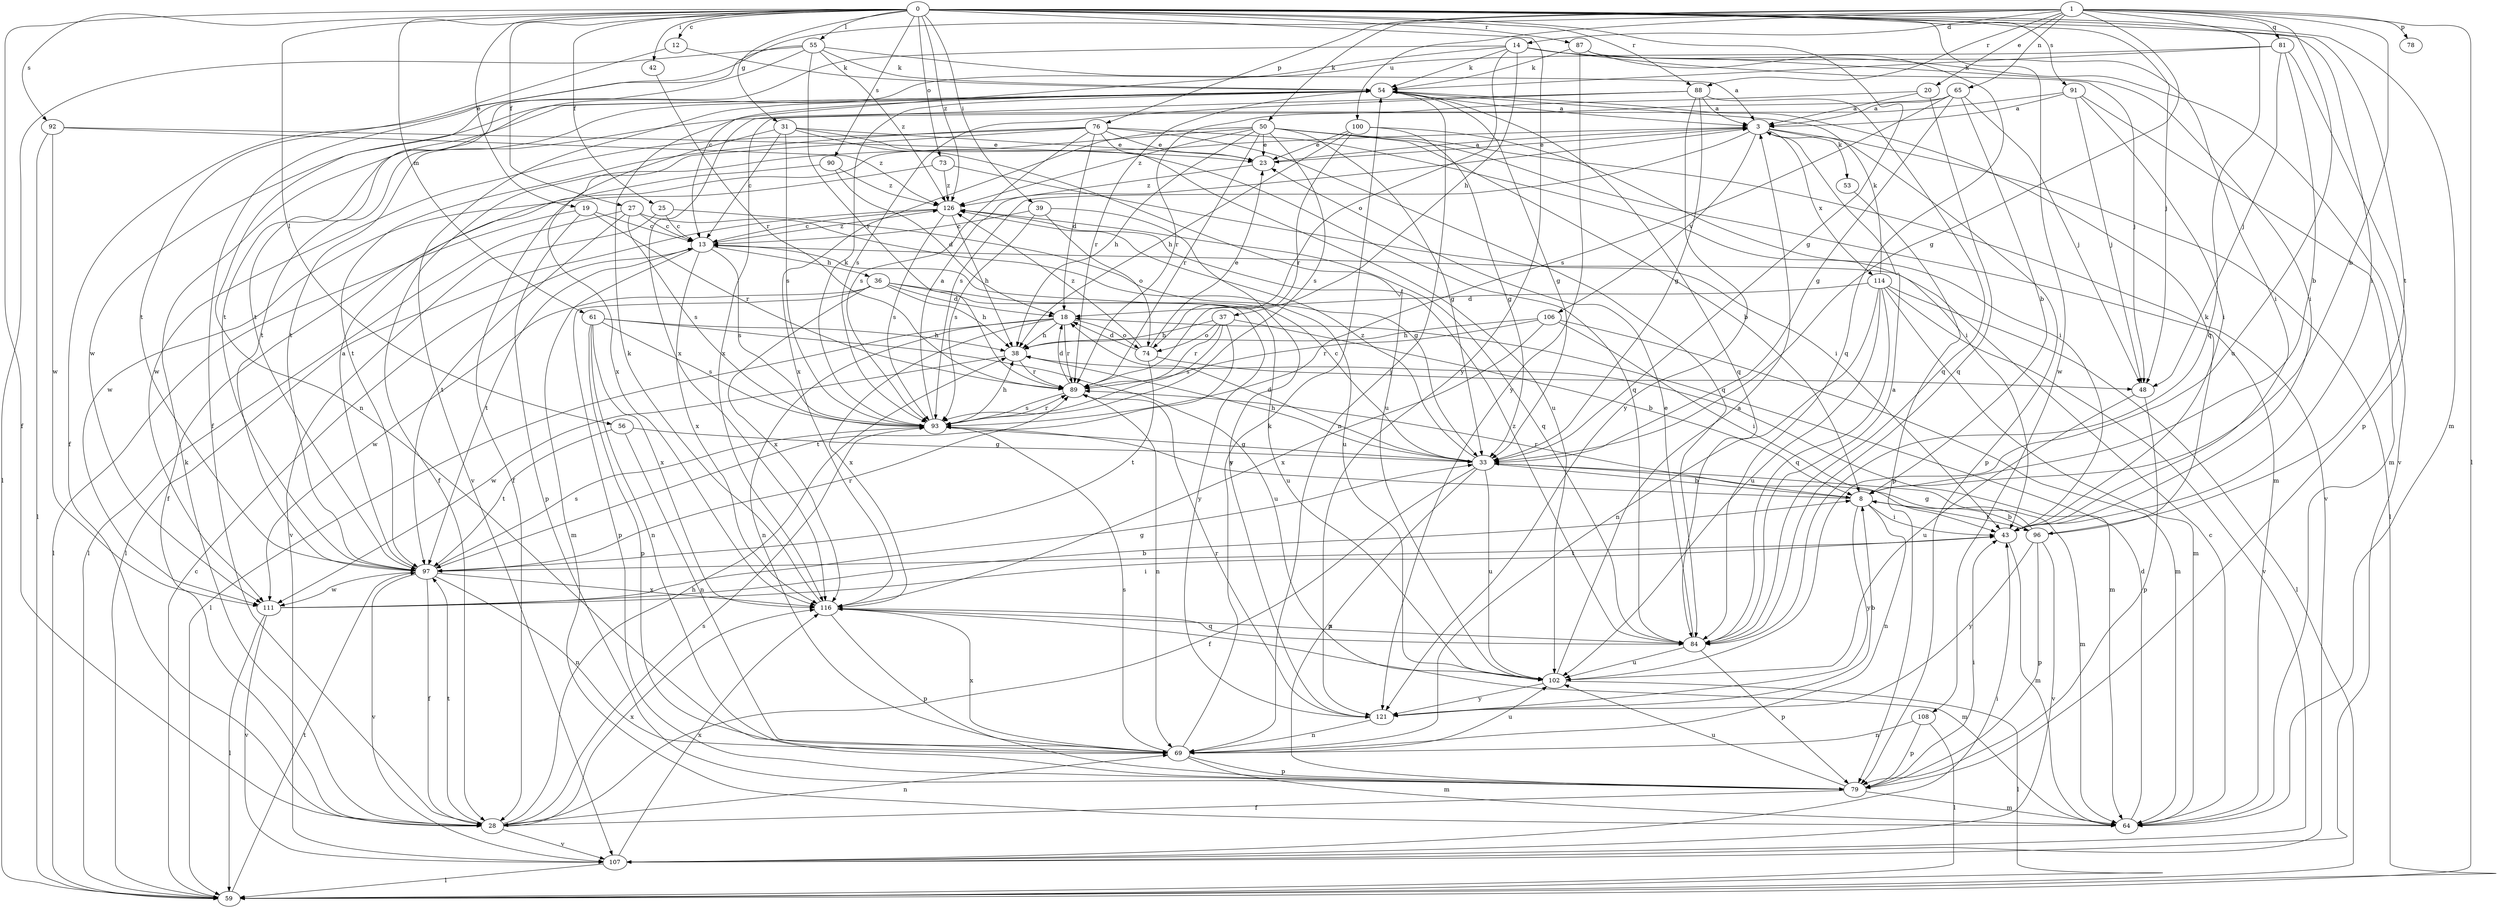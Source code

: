 strict digraph  {
0;
1;
3;
8;
12;
13;
14;
18;
19;
20;
23;
25;
27;
28;
31;
33;
36;
37;
38;
39;
42;
43;
48;
50;
53;
54;
55;
56;
59;
61;
64;
65;
69;
73;
74;
76;
78;
79;
81;
84;
87;
88;
89;
90;
91;
92;
93;
96;
97;
100;
102;
106;
107;
108;
111;
114;
116;
121;
126;
0 -> 12  [label=c];
0 -> 19  [label=e];
0 -> 25  [label=f];
0 -> 27  [label=f];
0 -> 28  [label=f];
0 -> 31  [label=g];
0 -> 33  [label=g];
0 -> 39  [label=i];
0 -> 42  [label=i];
0 -> 43  [label=i];
0 -> 48  [label=j];
0 -> 55  [label=l];
0 -> 56  [label=l];
0 -> 61  [label=m];
0 -> 64  [label=m];
0 -> 73  [label=o];
0 -> 87  [label=r];
0 -> 88  [label=r];
0 -> 90  [label=s];
0 -> 91  [label=s];
0 -> 92  [label=s];
0 -> 96  [label=t];
0 -> 108  [label=w];
0 -> 121  [label=y];
0 -> 126  [label=z];
1 -> 8  [label=b];
1 -> 14  [label=d];
1 -> 20  [label=e];
1 -> 28  [label=f];
1 -> 33  [label=g];
1 -> 50  [label=k];
1 -> 59  [label=l];
1 -> 65  [label=n];
1 -> 76  [label=p];
1 -> 78  [label=p];
1 -> 81  [label=q];
1 -> 84  [label=q];
1 -> 88  [label=r];
1 -> 100  [label=u];
1 -> 102  [label=u];
3 -> 23  [label=e];
3 -> 53  [label=k];
3 -> 59  [label=l];
3 -> 79  [label=p];
3 -> 93  [label=s];
3 -> 106  [label=v];
3 -> 114  [label=x];
8 -> 43  [label=i];
8 -> 69  [label=n];
8 -> 89  [label=r];
8 -> 93  [label=s];
8 -> 96  [label=t];
8 -> 121  [label=y];
12 -> 54  [label=k];
12 -> 97  [label=t];
13 -> 36  [label=h];
13 -> 64  [label=m];
13 -> 93  [label=s];
13 -> 97  [label=t];
13 -> 116  [label=x];
13 -> 126  [label=z];
14 -> 13  [label=c];
14 -> 37  [label=h];
14 -> 43  [label=i];
14 -> 48  [label=j];
14 -> 54  [label=k];
14 -> 74  [label=o];
14 -> 97  [label=t];
14 -> 107  [label=v];
18 -> 38  [label=h];
18 -> 59  [label=l];
18 -> 69  [label=n];
18 -> 74  [label=o];
18 -> 89  [label=r];
18 -> 116  [label=x];
19 -> 13  [label=c];
19 -> 59  [label=l];
19 -> 79  [label=p];
19 -> 89  [label=r];
20 -> 3  [label=a];
20 -> 84  [label=q];
20 -> 89  [label=r];
23 -> 3  [label=a];
23 -> 126  [label=z];
25 -> 13  [label=c];
25 -> 33  [label=g];
25 -> 107  [label=v];
27 -> 13  [label=c];
27 -> 59  [label=l];
27 -> 93  [label=s];
27 -> 97  [label=t];
27 -> 102  [label=u];
28 -> 38  [label=h];
28 -> 54  [label=k];
28 -> 69  [label=n];
28 -> 93  [label=s];
28 -> 97  [label=t];
28 -> 107  [label=v];
28 -> 116  [label=x];
31 -> 13  [label=c];
31 -> 23  [label=e];
31 -> 84  [label=q];
31 -> 93  [label=s];
31 -> 102  [label=u];
31 -> 116  [label=x];
33 -> 8  [label=b];
33 -> 13  [label=c];
33 -> 18  [label=d];
33 -> 28  [label=f];
33 -> 38  [label=h];
33 -> 64  [label=m];
33 -> 79  [label=p];
33 -> 102  [label=u];
33 -> 126  [label=z];
36 -> 18  [label=d];
36 -> 38  [label=h];
36 -> 79  [label=p];
36 -> 102  [label=u];
36 -> 111  [label=w];
36 -> 116  [label=x];
36 -> 121  [label=y];
37 -> 8  [label=b];
37 -> 38  [label=h];
37 -> 74  [label=o];
37 -> 89  [label=r];
37 -> 93  [label=s];
37 -> 97  [label=t];
38 -> 64  [label=m];
38 -> 89  [label=r];
38 -> 111  [label=w];
39 -> 13  [label=c];
39 -> 74  [label=o];
39 -> 93  [label=s];
39 -> 121  [label=y];
42 -> 89  [label=r];
43 -> 64  [label=m];
43 -> 97  [label=t];
48 -> 79  [label=p];
48 -> 102  [label=u];
50 -> 8  [label=b];
50 -> 23  [label=e];
50 -> 28  [label=f];
50 -> 33  [label=g];
50 -> 38  [label=h];
50 -> 64  [label=m];
50 -> 89  [label=r];
50 -> 93  [label=s];
50 -> 107  [label=v];
50 -> 116  [label=x];
50 -> 126  [label=z];
53 -> 79  [label=p];
54 -> 3  [label=a];
54 -> 33  [label=g];
54 -> 69  [label=n];
54 -> 84  [label=q];
54 -> 89  [label=r];
54 -> 97  [label=t];
54 -> 107  [label=v];
54 -> 111  [label=w];
55 -> 3  [label=a];
55 -> 28  [label=f];
55 -> 54  [label=k];
55 -> 59  [label=l];
55 -> 69  [label=n];
55 -> 89  [label=r];
55 -> 126  [label=z];
56 -> 33  [label=g];
56 -> 69  [label=n];
56 -> 97  [label=t];
59 -> 13  [label=c];
59 -> 97  [label=t];
61 -> 38  [label=h];
61 -> 69  [label=n];
61 -> 79  [label=p];
61 -> 93  [label=s];
61 -> 102  [label=u];
61 -> 116  [label=x];
64 -> 13  [label=c];
64 -> 18  [label=d];
65 -> 3  [label=a];
65 -> 8  [label=b];
65 -> 33  [label=g];
65 -> 48  [label=j];
65 -> 93  [label=s];
65 -> 116  [label=x];
69 -> 54  [label=k];
69 -> 64  [label=m];
69 -> 79  [label=p];
69 -> 93  [label=s];
69 -> 102  [label=u];
69 -> 116  [label=x];
73 -> 43  [label=i];
73 -> 111  [label=w];
73 -> 126  [label=z];
74 -> 18  [label=d];
74 -> 23  [label=e];
74 -> 48  [label=j];
74 -> 97  [label=t];
74 -> 126  [label=z];
76 -> 18  [label=d];
76 -> 23  [label=e];
76 -> 28  [label=f];
76 -> 43  [label=i];
76 -> 84  [label=q];
76 -> 93  [label=s];
76 -> 97  [label=t];
76 -> 102  [label=u];
76 -> 111  [label=w];
79 -> 28  [label=f];
79 -> 43  [label=i];
79 -> 64  [label=m];
79 -> 102  [label=u];
81 -> 8  [label=b];
81 -> 48  [label=j];
81 -> 54  [label=k];
81 -> 79  [label=p];
81 -> 97  [label=t];
84 -> 3  [label=a];
84 -> 23  [label=e];
84 -> 79  [label=p];
84 -> 102  [label=u];
84 -> 116  [label=x];
84 -> 126  [label=z];
87 -> 43  [label=i];
87 -> 54  [label=k];
87 -> 84  [label=q];
87 -> 121  [label=y];
88 -> 3  [label=a];
88 -> 33  [label=g];
88 -> 84  [label=q];
88 -> 93  [label=s];
88 -> 97  [label=t];
88 -> 121  [label=y];
89 -> 18  [label=d];
89 -> 69  [label=n];
89 -> 93  [label=s];
90 -> 18  [label=d];
90 -> 28  [label=f];
90 -> 126  [label=z];
91 -> 3  [label=a];
91 -> 43  [label=i];
91 -> 48  [label=j];
91 -> 64  [label=m];
91 -> 116  [label=x];
92 -> 23  [label=e];
92 -> 59  [label=l];
92 -> 111  [label=w];
92 -> 126  [label=z];
93 -> 3  [label=a];
93 -> 33  [label=g];
93 -> 38  [label=h];
93 -> 54  [label=k];
93 -> 89  [label=r];
96 -> 8  [label=b];
96 -> 33  [label=g];
96 -> 54  [label=k];
96 -> 79  [label=p];
96 -> 107  [label=v];
96 -> 121  [label=y];
97 -> 3  [label=a];
97 -> 28  [label=f];
97 -> 69  [label=n];
97 -> 89  [label=r];
97 -> 93  [label=s];
97 -> 107  [label=v];
97 -> 111  [label=w];
97 -> 116  [label=x];
100 -> 23  [label=e];
100 -> 33  [label=g];
100 -> 38  [label=h];
100 -> 43  [label=i];
100 -> 89  [label=r];
102 -> 3  [label=a];
102 -> 59  [label=l];
102 -> 121  [label=y];
106 -> 38  [label=h];
106 -> 43  [label=i];
106 -> 64  [label=m];
106 -> 89  [label=r];
106 -> 116  [label=x];
107 -> 43  [label=i];
107 -> 59  [label=l];
107 -> 116  [label=x];
108 -> 59  [label=l];
108 -> 69  [label=n];
108 -> 79  [label=p];
111 -> 8  [label=b];
111 -> 33  [label=g];
111 -> 43  [label=i];
111 -> 59  [label=l];
111 -> 107  [label=v];
114 -> 18  [label=d];
114 -> 54  [label=k];
114 -> 59  [label=l];
114 -> 64  [label=m];
114 -> 69  [label=n];
114 -> 84  [label=q];
114 -> 102  [label=u];
114 -> 107  [label=v];
116 -> 54  [label=k];
116 -> 64  [label=m];
116 -> 79  [label=p];
116 -> 84  [label=q];
121 -> 8  [label=b];
121 -> 69  [label=n];
121 -> 89  [label=r];
126 -> 13  [label=c];
126 -> 38  [label=h];
126 -> 59  [label=l];
126 -> 84  [label=q];
126 -> 93  [label=s];
}
